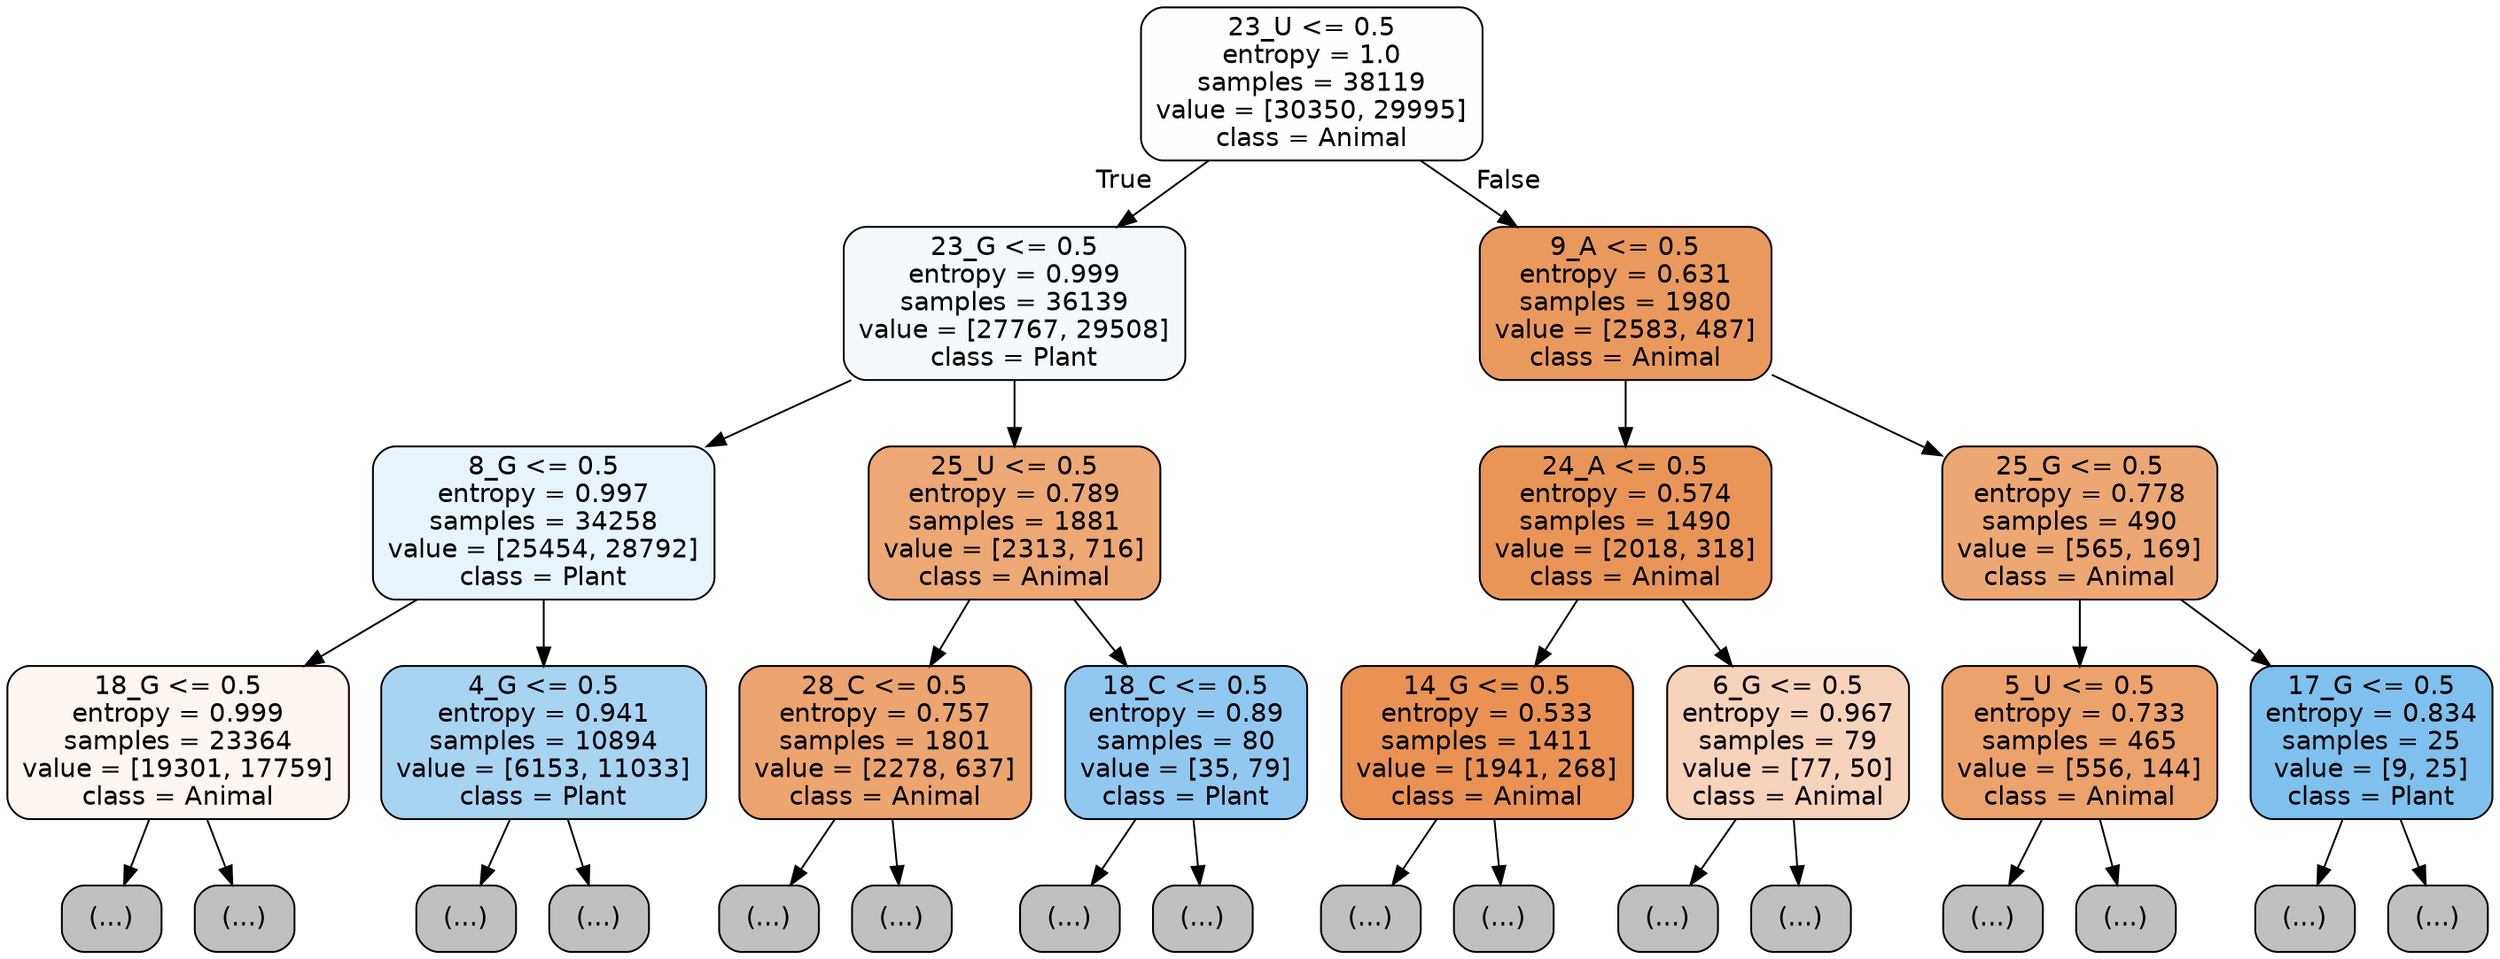 digraph Tree {
node [shape=box, style="filled, rounded", color="black", fontname="helvetica"] ;
edge [fontname="helvetica"] ;
0 [label="23_U <= 0.5\nentropy = 1.0\nsamples = 38119\nvalue = [30350, 29995]\nclass = Animal", fillcolor="#fffefd"] ;
1 [label="23_G <= 0.5\nentropy = 0.999\nsamples = 36139\nvalue = [27767, 29508]\nclass = Plant", fillcolor="#f3f9fd"] ;
0 -> 1 [labeldistance=2.5, labelangle=45, headlabel="True"] ;
2 [label="8_G <= 0.5\nentropy = 0.997\nsamples = 34258\nvalue = [25454, 28792]\nclass = Plant", fillcolor="#e8f4fc"] ;
1 -> 2 ;
3 [label="18_G <= 0.5\nentropy = 0.999\nsamples = 23364\nvalue = [19301, 17759]\nclass = Animal", fillcolor="#fdf5ef"] ;
2 -> 3 ;
4 [label="(...)", fillcolor="#C0C0C0"] ;
3 -> 4 ;
8127 [label="(...)", fillcolor="#C0C0C0"] ;
3 -> 8127 ;
11288 [label="4_G <= 0.5\nentropy = 0.941\nsamples = 10894\nvalue = [6153, 11033]\nclass = Plant", fillcolor="#a7d4f3"] ;
2 -> 11288 ;
11289 [label="(...)", fillcolor="#C0C0C0"] ;
11288 -> 11289 ;
14044 [label="(...)", fillcolor="#C0C0C0"] ;
11288 -> 14044 ;
15273 [label="25_U <= 0.5\nentropy = 0.789\nsamples = 1881\nvalue = [2313, 716]\nclass = Animal", fillcolor="#eda876"] ;
1 -> 15273 ;
15274 [label="28_C <= 0.5\nentropy = 0.757\nsamples = 1801\nvalue = [2278, 637]\nclass = Animal", fillcolor="#eca470"] ;
15273 -> 15274 ;
15275 [label="(...)", fillcolor="#C0C0C0"] ;
15274 -> 15275 ;
16010 [label="(...)", fillcolor="#C0C0C0"] ;
15274 -> 16010 ;
16011 [label="18_C <= 0.5\nentropy = 0.89\nsamples = 80\nvalue = [35, 79]\nclass = Plant", fillcolor="#91c8f1"] ;
15273 -> 16011 ;
16012 [label="(...)", fillcolor="#C0C0C0"] ;
16011 -> 16012 ;
16037 [label="(...)", fillcolor="#C0C0C0"] ;
16011 -> 16037 ;
16046 [label="9_A <= 0.5\nentropy = 0.631\nsamples = 1980\nvalue = [2583, 487]\nclass = Animal", fillcolor="#ea995e"] ;
0 -> 16046 [labeldistance=2.5, labelangle=-45, headlabel="False"] ;
16047 [label="24_A <= 0.5\nentropy = 0.574\nsamples = 1490\nvalue = [2018, 318]\nclass = Animal", fillcolor="#e99558"] ;
16046 -> 16047 ;
16048 [label="14_G <= 0.5\nentropy = 0.533\nsamples = 1411\nvalue = [1941, 268]\nclass = Animal", fillcolor="#e99254"] ;
16047 -> 16048 ;
16049 [label="(...)", fillcolor="#C0C0C0"] ;
16048 -> 16049 ;
16404 [label="(...)", fillcolor="#C0C0C0"] ;
16048 -> 16404 ;
16527 [label="6_G <= 0.5\nentropy = 0.967\nsamples = 79\nvalue = [77, 50]\nclass = Animal", fillcolor="#f6d3ba"] ;
16047 -> 16527 ;
16528 [label="(...)", fillcolor="#C0C0C0"] ;
16527 -> 16528 ;
16571 [label="(...)", fillcolor="#C0C0C0"] ;
16527 -> 16571 ;
16584 [label="25_G <= 0.5\nentropy = 0.778\nsamples = 490\nvalue = [565, 169]\nclass = Animal", fillcolor="#eda774"] ;
16046 -> 16584 ;
16585 [label="5_U <= 0.5\nentropy = 0.733\nsamples = 465\nvalue = [556, 144]\nclass = Animal", fillcolor="#eca26c"] ;
16584 -> 16585 ;
16586 [label="(...)", fillcolor="#C0C0C0"] ;
16585 -> 16586 ;
16725 [label="(...)", fillcolor="#C0C0C0"] ;
16585 -> 16725 ;
16772 [label="17_G <= 0.5\nentropy = 0.834\nsamples = 25\nvalue = [9, 25]\nclass = Plant", fillcolor="#80c0ee"] ;
16584 -> 16772 ;
16773 [label="(...)", fillcolor="#C0C0C0"] ;
16772 -> 16773 ;
16778 [label="(...)", fillcolor="#C0C0C0"] ;
16772 -> 16778 ;
}